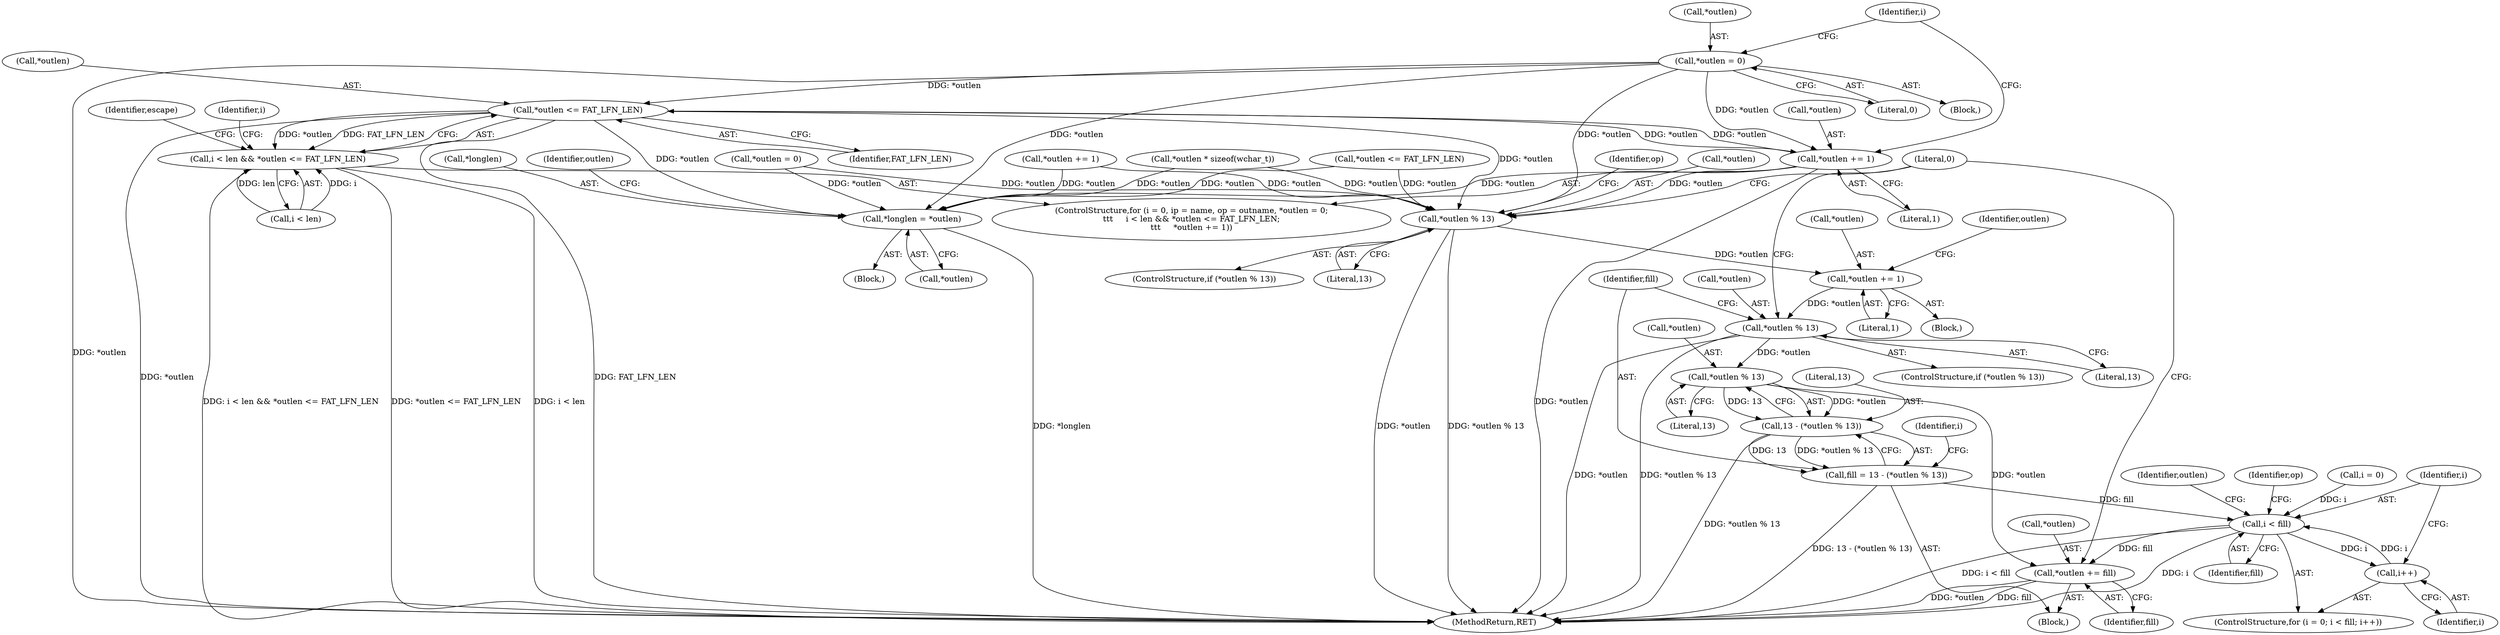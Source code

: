 digraph "0_linux_0720a06a7518c9d0c0125bd5d1f3b6264c55c3dd_0@pointer" {
"1000179" [label="(Call,*outlen = 0)"];
"1000187" [label="(Call,*outlen <= FAT_LFN_LEN)"];
"1000183" [label="(Call,i < len && *outlen <= FAT_LFN_LEN)"];
"1000191" [label="(Call,*outlen += 1)"];
"1000394" [label="(Call,*longlen = *outlen)"];
"1000400" [label="(Call,*outlen % 13)"];
"1000415" [label="(Call,*outlen += 1)"];
"1000420" [label="(Call,*outlen % 13)"];
"1000429" [label="(Call,*outlen % 13)"];
"1000427" [label="(Call,13 - (*outlen % 13))"];
"1000425" [label="(Call,fill = 13 - (*outlen % 13))"];
"1000437" [label="(Call,i < fill)"];
"1000440" [label="(Call,i++)"];
"1000453" [label="(Call,*outlen += fill)"];
"1000190" [label="(Identifier,FAT_LFN_LEN)"];
"1000400" [label="(Call,*outlen % 13)"];
"1000194" [label="(Literal,1)"];
"1000438" [label="(Identifier,i)"];
"1000440" [label="(Call,i++)"];
"1000192" [label="(Call,*outlen)"];
"1000156" [label="(Call,*outlen * sizeof(wchar_t))"];
"1000455" [label="(Identifier,outlen)"];
"1000454" [label="(Call,*outlen)"];
"1000420" [label="(Call,*outlen % 13)"];
"1000184" [label="(Call,i < len)"];
"1000416" [label="(Call,*outlen)"];
"1000435" [label="(Identifier,i)"];
"1000458" [label="(Literal,0)"];
"1000166" [label="(ControlStructure,for (i = 0, ip = name, op = outname, *outlen = 0;\n\t\t\t     i < len && *outlen <= FAT_LFN_LEN;\n\t\t\t     *outlen += 1))"];
"1000399" [label="(ControlStructure,if (*outlen % 13))"];
"1000424" [label="(Block,)"];
"1000433" [label="(ControlStructure,for (i = 0; i < fill; i++))"];
"1000182" [label="(Literal,0)"];
"1000429" [label="(Call,*outlen % 13)"];
"1000439" [label="(Identifier,fill)"];
"1000191" [label="(Call,*outlen += 1)"];
"1000198" [label="(Identifier,escape)"];
"1000335" [label="(Identifier,i)"];
"1000453" [label="(Call,*outlen += fill)"];
"1000187" [label="(Call,*outlen <= FAT_LFN_LEN)"];
"1000441" [label="(Identifier,i)"];
"1000408" [label="(Identifier,op)"];
"1000418" [label="(Literal,1)"];
"1000395" [label="(Call,*longlen)"];
"1000183" [label="(Call,i < len && *outlen <= FAT_LFN_LEN)"];
"1000415" [label="(Call,*outlen += 1)"];
"1000397" [label="(Call,*outlen)"];
"1000419" [label="(ControlStructure,if (*outlen % 13))"];
"1000402" [label="(Identifier,outlen)"];
"1000428" [label="(Literal,13)"];
"1000363" [label="(Call,*outlen <= FAT_LFN_LEN)"];
"1000370" [label="(Call,*outlen += 1)"];
"1000432" [label="(Literal,13)"];
"1000425" [label="(Call,fill = 13 - (*outlen % 13))"];
"1000446" [label="(Identifier,op)"];
"1000175" [label="(Block,)"];
"1000437" [label="(Call,i < fill)"];
"1000180" [label="(Call,*outlen)"];
"1000423" [label="(Literal,13)"];
"1000456" [label="(Identifier,fill)"];
"1000109" [label="(Block,)"];
"1000430" [label="(Call,*outlen)"];
"1000421" [label="(Call,*outlen)"];
"1000434" [label="(Call,i = 0)"];
"1000401" [label="(Call,*outlen)"];
"1000422" [label="(Identifier,outlen)"];
"1000188" [label="(Call,*outlen)"];
"1000355" [label="(Call,*outlen = 0)"];
"1000426" [label="(Identifier,fill)"];
"1000394" [label="(Call,*longlen = *outlen)"];
"1000179" [label="(Call,*outlen = 0)"];
"1000404" [label="(Block,)"];
"1000427" [label="(Call,13 - (*outlen % 13))"];
"1000185" [label="(Identifier,i)"];
"1000459" [label="(MethodReturn,RET)"];
"1000403" [label="(Literal,13)"];
"1000179" -> "1000175"  [label="AST: "];
"1000179" -> "1000182"  [label="CFG: "];
"1000180" -> "1000179"  [label="AST: "];
"1000182" -> "1000179"  [label="AST: "];
"1000185" -> "1000179"  [label="CFG: "];
"1000179" -> "1000459"  [label="DDG: *outlen"];
"1000179" -> "1000187"  [label="DDG: *outlen"];
"1000179" -> "1000191"  [label="DDG: *outlen"];
"1000179" -> "1000394"  [label="DDG: *outlen"];
"1000179" -> "1000400"  [label="DDG: *outlen"];
"1000187" -> "1000183"  [label="AST: "];
"1000187" -> "1000190"  [label="CFG: "];
"1000188" -> "1000187"  [label="AST: "];
"1000190" -> "1000187"  [label="AST: "];
"1000183" -> "1000187"  [label="CFG: "];
"1000187" -> "1000459"  [label="DDG: *outlen"];
"1000187" -> "1000459"  [label="DDG: FAT_LFN_LEN"];
"1000187" -> "1000183"  [label="DDG: *outlen"];
"1000187" -> "1000183"  [label="DDG: FAT_LFN_LEN"];
"1000191" -> "1000187"  [label="DDG: *outlen"];
"1000187" -> "1000191"  [label="DDG: *outlen"];
"1000187" -> "1000394"  [label="DDG: *outlen"];
"1000187" -> "1000400"  [label="DDG: *outlen"];
"1000183" -> "1000166"  [label="AST: "];
"1000183" -> "1000184"  [label="CFG: "];
"1000184" -> "1000183"  [label="AST: "];
"1000198" -> "1000183"  [label="CFG: "];
"1000335" -> "1000183"  [label="CFG: "];
"1000183" -> "1000459"  [label="DDG: *outlen <= FAT_LFN_LEN"];
"1000183" -> "1000459"  [label="DDG: i < len"];
"1000183" -> "1000459"  [label="DDG: i < len && *outlen <= FAT_LFN_LEN"];
"1000184" -> "1000183"  [label="DDG: i"];
"1000184" -> "1000183"  [label="DDG: len"];
"1000191" -> "1000166"  [label="AST: "];
"1000191" -> "1000194"  [label="CFG: "];
"1000192" -> "1000191"  [label="AST: "];
"1000194" -> "1000191"  [label="AST: "];
"1000185" -> "1000191"  [label="CFG: "];
"1000191" -> "1000459"  [label="DDG: *outlen"];
"1000191" -> "1000394"  [label="DDG: *outlen"];
"1000191" -> "1000400"  [label="DDG: *outlen"];
"1000394" -> "1000109"  [label="AST: "];
"1000394" -> "1000397"  [label="CFG: "];
"1000395" -> "1000394"  [label="AST: "];
"1000397" -> "1000394"  [label="AST: "];
"1000402" -> "1000394"  [label="CFG: "];
"1000394" -> "1000459"  [label="DDG: *longlen"];
"1000355" -> "1000394"  [label="DDG: *outlen"];
"1000370" -> "1000394"  [label="DDG: *outlen"];
"1000156" -> "1000394"  [label="DDG: *outlen"];
"1000363" -> "1000394"  [label="DDG: *outlen"];
"1000400" -> "1000399"  [label="AST: "];
"1000400" -> "1000403"  [label="CFG: "];
"1000401" -> "1000400"  [label="AST: "];
"1000403" -> "1000400"  [label="AST: "];
"1000408" -> "1000400"  [label="CFG: "];
"1000458" -> "1000400"  [label="CFG: "];
"1000400" -> "1000459"  [label="DDG: *outlen"];
"1000400" -> "1000459"  [label="DDG: *outlen % 13"];
"1000355" -> "1000400"  [label="DDG: *outlen"];
"1000370" -> "1000400"  [label="DDG: *outlen"];
"1000156" -> "1000400"  [label="DDG: *outlen"];
"1000363" -> "1000400"  [label="DDG: *outlen"];
"1000400" -> "1000415"  [label="DDG: *outlen"];
"1000415" -> "1000404"  [label="AST: "];
"1000415" -> "1000418"  [label="CFG: "];
"1000416" -> "1000415"  [label="AST: "];
"1000418" -> "1000415"  [label="AST: "];
"1000422" -> "1000415"  [label="CFG: "];
"1000415" -> "1000420"  [label="DDG: *outlen"];
"1000420" -> "1000419"  [label="AST: "];
"1000420" -> "1000423"  [label="CFG: "];
"1000421" -> "1000420"  [label="AST: "];
"1000423" -> "1000420"  [label="AST: "];
"1000426" -> "1000420"  [label="CFG: "];
"1000458" -> "1000420"  [label="CFG: "];
"1000420" -> "1000459"  [label="DDG: *outlen % 13"];
"1000420" -> "1000459"  [label="DDG: *outlen"];
"1000420" -> "1000429"  [label="DDG: *outlen"];
"1000429" -> "1000427"  [label="AST: "];
"1000429" -> "1000432"  [label="CFG: "];
"1000430" -> "1000429"  [label="AST: "];
"1000432" -> "1000429"  [label="AST: "];
"1000427" -> "1000429"  [label="CFG: "];
"1000429" -> "1000427"  [label="DDG: *outlen"];
"1000429" -> "1000427"  [label="DDG: 13"];
"1000429" -> "1000453"  [label="DDG: *outlen"];
"1000427" -> "1000425"  [label="AST: "];
"1000428" -> "1000427"  [label="AST: "];
"1000425" -> "1000427"  [label="CFG: "];
"1000427" -> "1000459"  [label="DDG: *outlen % 13"];
"1000427" -> "1000425"  [label="DDG: 13"];
"1000427" -> "1000425"  [label="DDG: *outlen % 13"];
"1000425" -> "1000424"  [label="AST: "];
"1000426" -> "1000425"  [label="AST: "];
"1000435" -> "1000425"  [label="CFG: "];
"1000425" -> "1000459"  [label="DDG: 13 - (*outlen % 13)"];
"1000425" -> "1000437"  [label="DDG: fill"];
"1000437" -> "1000433"  [label="AST: "];
"1000437" -> "1000439"  [label="CFG: "];
"1000438" -> "1000437"  [label="AST: "];
"1000439" -> "1000437"  [label="AST: "];
"1000446" -> "1000437"  [label="CFG: "];
"1000455" -> "1000437"  [label="CFG: "];
"1000437" -> "1000459"  [label="DDG: i < fill"];
"1000437" -> "1000459"  [label="DDG: i"];
"1000434" -> "1000437"  [label="DDG: i"];
"1000440" -> "1000437"  [label="DDG: i"];
"1000437" -> "1000440"  [label="DDG: i"];
"1000437" -> "1000453"  [label="DDG: fill"];
"1000440" -> "1000433"  [label="AST: "];
"1000440" -> "1000441"  [label="CFG: "];
"1000441" -> "1000440"  [label="AST: "];
"1000438" -> "1000440"  [label="CFG: "];
"1000453" -> "1000424"  [label="AST: "];
"1000453" -> "1000456"  [label="CFG: "];
"1000454" -> "1000453"  [label="AST: "];
"1000456" -> "1000453"  [label="AST: "];
"1000458" -> "1000453"  [label="CFG: "];
"1000453" -> "1000459"  [label="DDG: *outlen"];
"1000453" -> "1000459"  [label="DDG: fill"];
}
